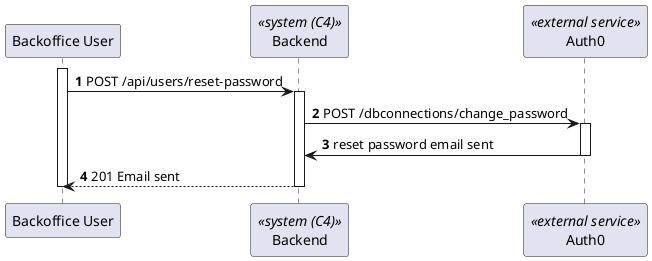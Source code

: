 @startuml

autonumber
participant Backoffice as "Backoffice User"
participant BE as "Backend" <<system (C4)>>
participant Auth0 as "Auth0" <<external service>>

activate Backoffice
Backoffice -> BE : POST /api/users/reset-password
activate BE

BE -> Auth0 : POST /dbconnections/change_password
activate Auth0

Auth0 -> BE : reset password email sent
deactivate Auth0

Backoffice <-- BE : 201 Email sent
deactivate BE
deactivate Backoffice
@enduml